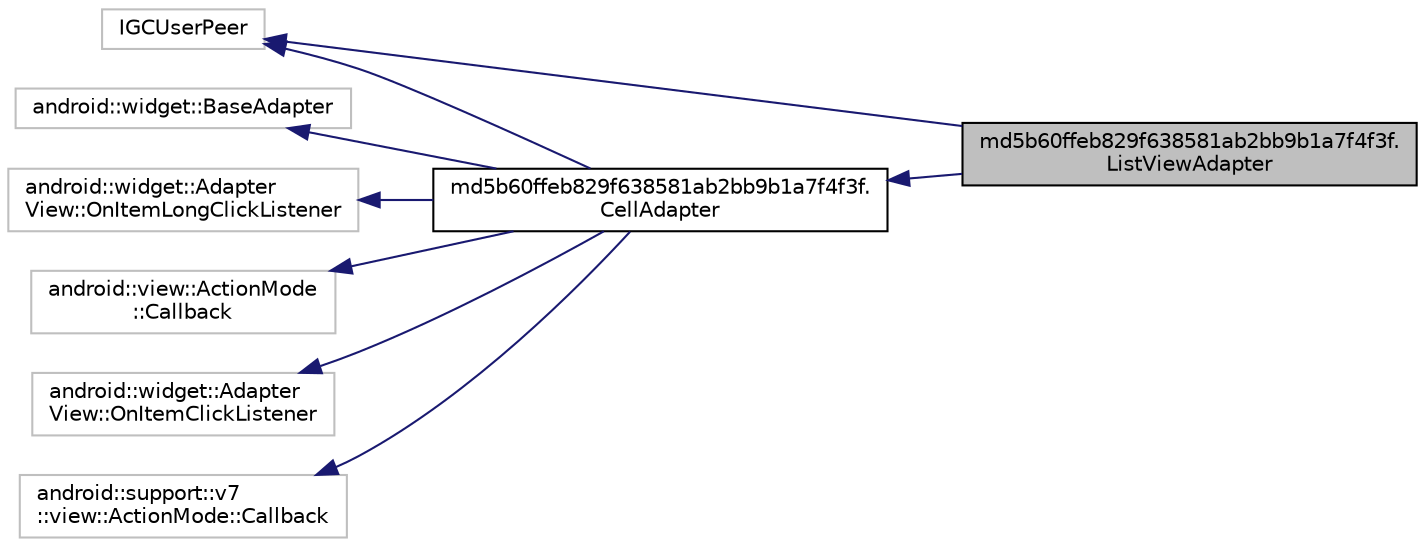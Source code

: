 digraph "md5b60ffeb829f638581ab2bb9b1a7f4f3f.ListViewAdapter"
{
  edge [fontname="Helvetica",fontsize="10",labelfontname="Helvetica",labelfontsize="10"];
  node [fontname="Helvetica",fontsize="10",shape=record];
  rankdir="LR";
  Node0 [label="md5b60ffeb829f638581ab2bb9b1a7f4f3f.\lListViewAdapter",height=0.2,width=0.4,color="black", fillcolor="grey75", style="filled", fontcolor="black"];
  Node1 -> Node0 [dir="back",color="midnightblue",fontsize="10",style="solid"];
  Node1 [label="md5b60ffeb829f638581ab2bb9b1a7f4f3f.\lCellAdapter",height=0.2,width=0.4,color="black", fillcolor="white", style="filled",URL="$classmd5b60ffeb829f638581ab2bb9b1a7f4f3f_1_1_cell_adapter.html"];
  Node2 -> Node1 [dir="back",color="midnightblue",fontsize="10",style="solid"];
  Node2 [label="android::widget::BaseAdapter",height=0.2,width=0.4,color="grey75", fillcolor="white", style="filled"];
  Node3 -> Node1 [dir="back",color="midnightblue",fontsize="10",style="solid"];
  Node3 [label="IGCUserPeer",height=0.2,width=0.4,color="grey75", fillcolor="white", style="filled"];
  Node4 -> Node1 [dir="back",color="midnightblue",fontsize="10",style="solid"];
  Node4 [label="android::widget::Adapter\lView::OnItemLongClickListener",height=0.2,width=0.4,color="grey75", fillcolor="white", style="filled"];
  Node5 -> Node1 [dir="back",color="midnightblue",fontsize="10",style="solid"];
  Node5 [label="android::view::ActionMode\l::Callback",height=0.2,width=0.4,color="grey75", fillcolor="white", style="filled"];
  Node6 -> Node1 [dir="back",color="midnightblue",fontsize="10",style="solid"];
  Node6 [label="android::widget::Adapter\lView::OnItemClickListener",height=0.2,width=0.4,color="grey75", fillcolor="white", style="filled"];
  Node7 -> Node1 [dir="back",color="midnightblue",fontsize="10",style="solid"];
  Node7 [label="android::support::v7\l::view::ActionMode::Callback",height=0.2,width=0.4,color="grey75", fillcolor="white", style="filled"];
  Node3 -> Node0 [dir="back",color="midnightblue",fontsize="10",style="solid"];
}
